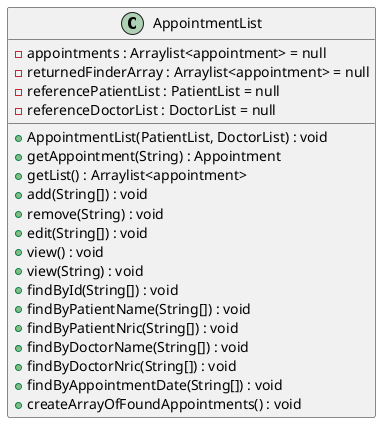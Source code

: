 @startuml

class AppointmentList {
-appointments : Arraylist<appointment> = null
-returnedFinderArray : Arraylist<appointment> = null
-referencePatientList : PatientList = null
-referenceDoctorList : DoctorList = null
+AppointmentList(PatientList, DoctorList) : void
+getAppointment(String) : Appointment
+getList() : Arraylist<appointment>
+add(String[]) : void
+remove(String) : void
+edit(String[]) : void
+view() : void
+view(String) : void
+findById(String[]) : void
+findByPatientName(String[]) : void
+findByPatientNric(String[]) : void
+findByDoctorName(String[]) : void
+findByDoctorNric(String[]) : void
+findByAppointmentDate(String[]) : void
+createArrayOfFoundAppointments() : void
}

@enduml